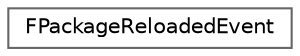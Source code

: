 digraph "Graphical Class Hierarchy"
{
 // INTERACTIVE_SVG=YES
 // LATEX_PDF_SIZE
  bgcolor="transparent";
  edge [fontname=Helvetica,fontsize=10,labelfontname=Helvetica,labelfontsize=10];
  node [fontname=Helvetica,fontsize=10,shape=box,height=0.2,width=0.4];
  rankdir="LR";
  Node0 [id="Node000000",label="FPackageReloadedEvent",height=0.2,width=0.4,color="grey40", fillcolor="white", style="filled",URL="$d5/df7/classFPackageReloadedEvent.html",tooltip="Delegate payload for FOnPackageReloaded."];
}
